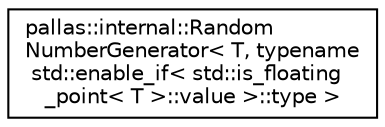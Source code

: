 digraph "Graphical Class Hierarchy"
{
  edge [fontname="Helvetica",fontsize="10",labelfontname="Helvetica",labelfontsize="10"];
  node [fontname="Helvetica",fontsize="10",shape=record];
  rankdir="LR";
  Node1 [label="pallas::internal::Random\lNumberGenerator\< T, typename\l std::enable_if\< std::is_floating\l_point\< T \>::value \>::type \>",height=0.2,width=0.4,color="black", fillcolor="white", style="filled",URL="$classpallas_1_1internal_1_1_random_number_generator_3_01_t_00_01typename_01std_1_1enable__if_3_02af253b4ca62abead65be60dbd55470c.html"];
}
